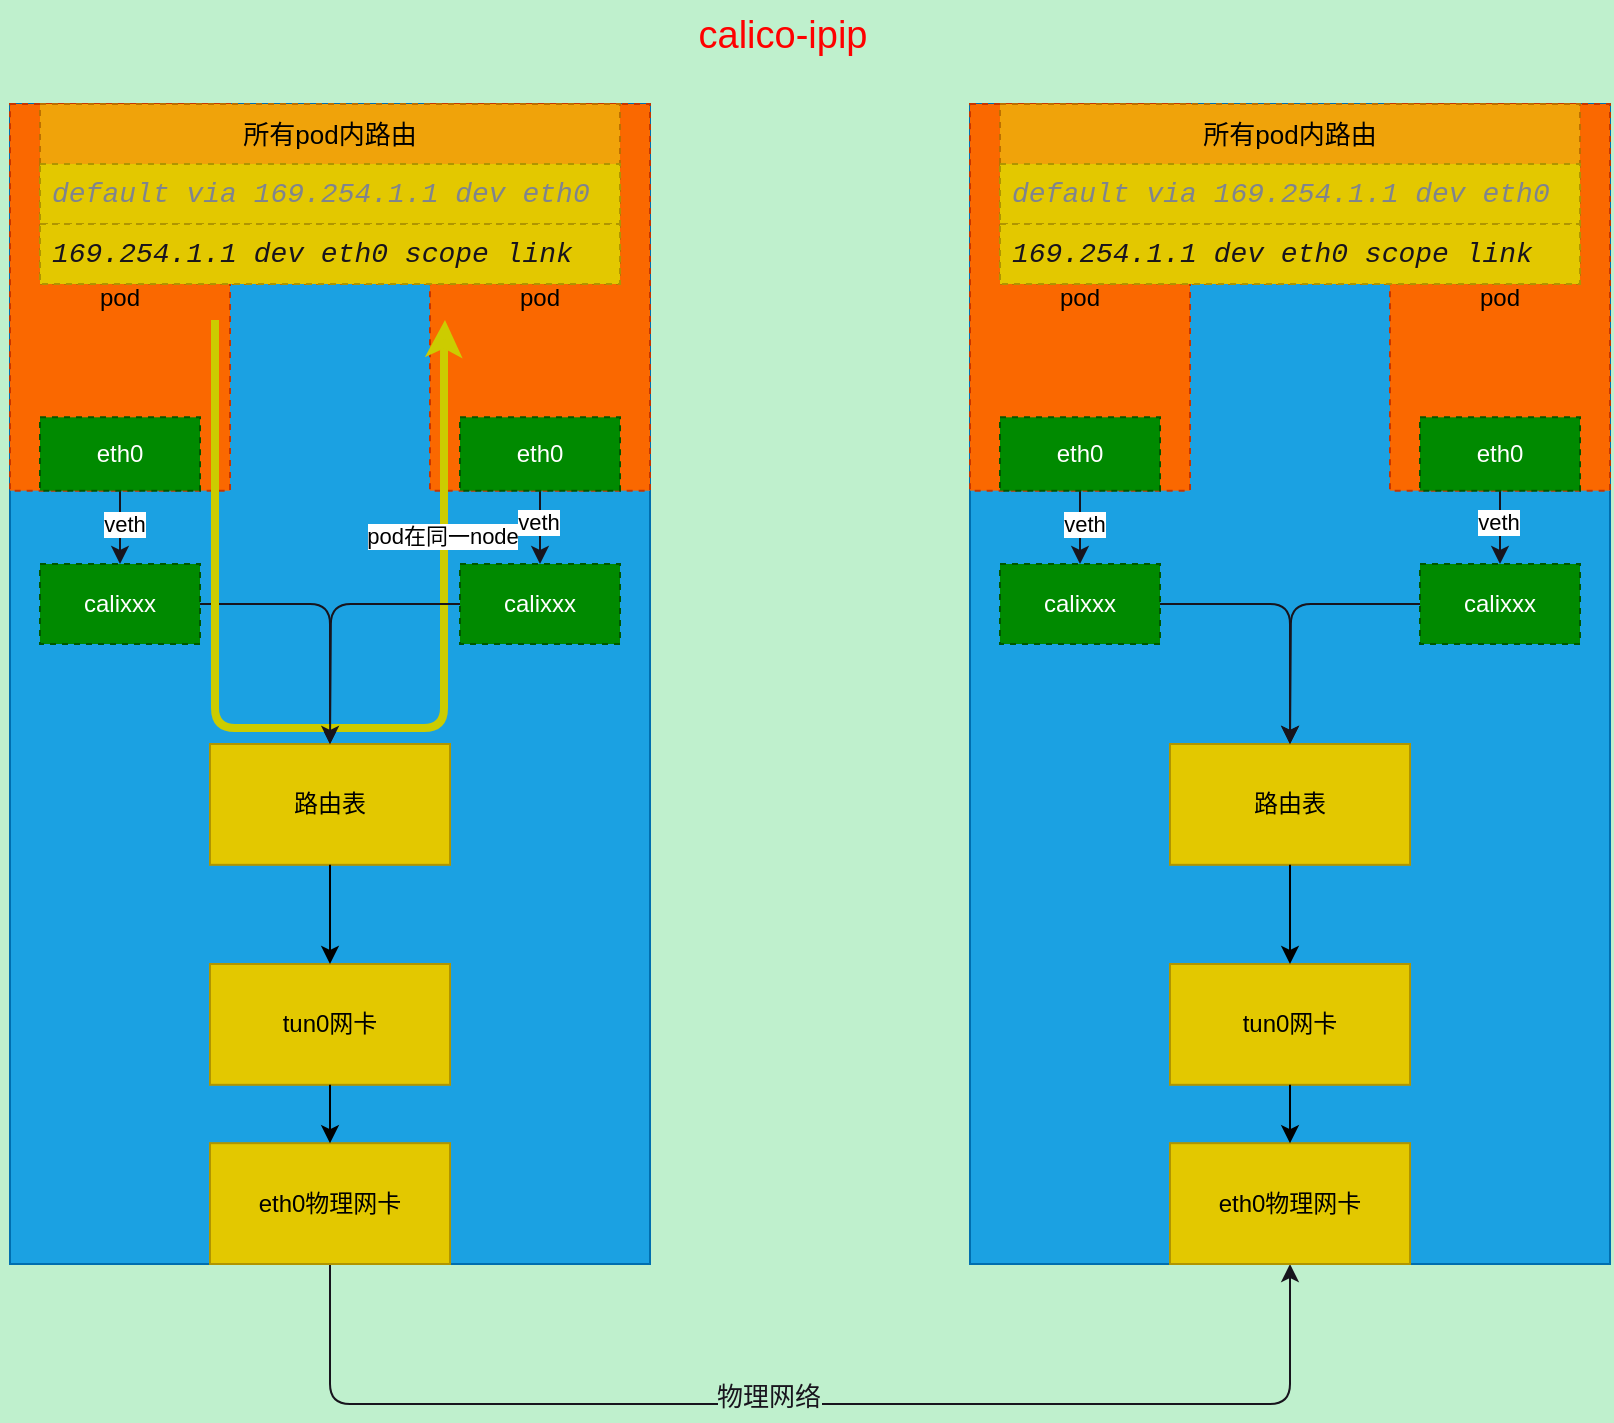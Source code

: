 <mxfile>
    <diagram id="-8RV91jiBXgCZmh8I0XD" name="第 1 页">
        <mxGraphModel dx="1386" dy="3201" grid="0" gridSize="10" guides="1" tooltips="1" connect="1" arrows="1" fold="1" page="1" pageScale="1" pageWidth="3300" pageHeight="2339" background="#BFF0CD" math="0" shadow="0">
            <root>
                <mxCell id="0"/>
                <mxCell id="1" parent="0"/>
                <mxCell id="148" style="edgeStyle=orthogonalEdgeStyle;html=1;entryX=0.5;entryY=1;entryDx=0;entryDy=0;strokeColor=#18141D;" parent="1" source="74" target="124" edge="1">
                    <mxGeometry relative="1" as="geometry">
                        <Array as="points">
                            <mxPoint x="360" y="570"/>
                            <mxPoint x="840" y="570"/>
                        </Array>
                    </mxGeometry>
                </mxCell>
                <mxCell id="188" value="&lt;span style=&quot;background-color: rgb(191, 240, 205);&quot;&gt;物理网络&lt;/span&gt;" style="edgeLabel;html=1;align=center;verticalAlign=middle;resizable=0;points=[];fontSize=13;fontColor=#18141D;" parent="148" vertex="1" connectable="0">
                    <mxGeometry x="-0.067" y="4" relative="1" as="geometry">
                        <mxPoint as="offset"/>
                    </mxGeometry>
                </mxCell>
                <mxCell id="74" value="" style="group;movable=1;resizable=1;rotatable=1;deletable=1;editable=1;connectable=1;" parent="1" vertex="1" connectable="0">
                    <mxGeometry x="200" y="-80" width="320" height="580" as="geometry"/>
                </mxCell>
                <mxCell id="28" value="" style="group;fillColor=#60a917;strokeColor=#2D7600;fontColor=#ffffff;movable=0;resizable=0;rotatable=0;deletable=0;editable=0;connectable=0;" parent="74" vertex="1" connectable="0">
                    <mxGeometry width="320" height="580" as="geometry"/>
                </mxCell>
                <mxCell id="11" value="" style="rounded=0;whiteSpace=wrap;html=1;fillColor=#1ba1e2;fontColor=#ffffff;strokeColor=#006EAF;movable=0;resizable=0;rotatable=0;deletable=0;editable=0;connectable=0;" parent="28" vertex="1">
                    <mxGeometry width="320" height="580" as="geometry"/>
                </mxCell>
                <mxCell id="16" style="edgeStyle=none;html=1;movable=0;resizable=0;rotatable=0;deletable=0;editable=0;connectable=0;" parent="28" source="4" target="11" edge="1">
                    <mxGeometry relative="1" as="geometry"/>
                </mxCell>
                <mxCell id="17" style="edgeStyle=none;html=1;movable=0;resizable=0;rotatable=0;deletable=0;editable=0;connectable=0;" parent="28" source="4" target="11" edge="1">
                    <mxGeometry relative="1" as="geometry"/>
                </mxCell>
                <mxCell id="18" style="edgeStyle=none;html=1;movable=0;resizable=0;rotatable=0;deletable=0;editable=0;connectable=0;" parent="28" source="4" target="11" edge="1">
                    <mxGeometry relative="1" as="geometry"/>
                </mxCell>
                <mxCell id="19" style="edgeStyle=none;html=1;movable=0;resizable=0;rotatable=0;deletable=0;editable=0;connectable=0;" parent="28" source="4" target="11" edge="1">
                    <mxGeometry relative="1" as="geometry"/>
                </mxCell>
                <mxCell id="4" value="pod" style="rounded=0;whiteSpace=wrap;html=1;fillColor=#fa6800;fontColor=#000000;strokeColor=#C73500;dashed=1;movable=0;resizable=0;rotatable=0;deletable=0;editable=0;connectable=0;" parent="28" vertex="1">
                    <mxGeometry width="110" height="193.333" as="geometry"/>
                </mxCell>
                <mxCell id="10" value="路由表" style="rounded=0;whiteSpace=wrap;html=1;fillColor=#e3c800;fontColor=#000000;strokeColor=#B09500;movable=0;resizable=0;rotatable=0;deletable=0;editable=0;connectable=0;" parent="28" vertex="1">
                    <mxGeometry x="100" y="320" width="120" height="60.417" as="geometry"/>
                </mxCell>
                <mxCell id="14" value="tun0网卡" style="rounded=0;whiteSpace=wrap;html=1;fillColor=#e3c800;fontColor=#000000;strokeColor=#B09500;movable=0;resizable=0;rotatable=0;deletable=0;editable=0;connectable=0;" parent="28" vertex="1">
                    <mxGeometry x="100" y="429.997" width="120" height="60.417" as="geometry"/>
                </mxCell>
                <mxCell id="25" style="edgeStyle=orthogonalEdgeStyle;html=1;movable=0;resizable=0;rotatable=0;deletable=0;editable=0;connectable=0;" parent="28" source="10" target="14" edge="1">
                    <mxGeometry relative="1" as="geometry"/>
                </mxCell>
                <mxCell id="15" value="eth0物理网卡" style="rounded=0;whiteSpace=wrap;html=1;fillColor=#e3c800;fontColor=#000000;strokeColor=#B09500;movable=0;resizable=0;rotatable=0;deletable=0;editable=0;connectable=0;" parent="28" vertex="1">
                    <mxGeometry x="100" y="519.583" width="120" height="60.417" as="geometry"/>
                </mxCell>
                <mxCell id="27" style="edgeStyle=orthogonalEdgeStyle;html=1;movable=0;resizable=0;rotatable=0;deletable=0;editable=0;connectable=0;" parent="28" source="14" target="15" edge="1">
                    <mxGeometry relative="1" as="geometry"/>
                </mxCell>
                <mxCell id="49" style="edgeStyle=orthogonalEdgeStyle;html=1;entryX=0.5;entryY=0;entryDx=0;entryDy=0;strokeColor=#18141D;movable=0;resizable=0;rotatable=0;deletable=0;editable=0;connectable=0;" parent="28" source="46" target="10" edge="1">
                    <mxGeometry relative="1" as="geometry"/>
                </mxCell>
                <mxCell id="46" value="calixxx" style="rounded=0;whiteSpace=wrap;html=1;dashed=1;fillColor=#008a00;fontColor=#ffffff;strokeColor=#005700;movable=0;resizable=0;rotatable=0;deletable=0;editable=0;connectable=0;" parent="28" vertex="1">
                    <mxGeometry x="15" y="230" width="80" height="40" as="geometry"/>
                </mxCell>
                <mxCell id="48" style="edgeStyle=orthogonalEdgeStyle;html=1;entryX=0.5;entryY=0;entryDx=0;entryDy=0;strokeColor=#18141D;movable=0;resizable=0;rotatable=0;deletable=0;editable=0;connectable=0;" parent="28" source="47" target="46" edge="1">
                    <mxGeometry relative="1" as="geometry"/>
                </mxCell>
                <mxCell id="50" value="veth" style="edgeLabel;html=1;align=center;verticalAlign=middle;resizable=0;points=[];movable=0;rotatable=0;deletable=0;editable=0;connectable=0;" parent="48" vertex="1" connectable="0">
                    <mxGeometry x="-0.093" y="2" relative="1" as="geometry">
                        <mxPoint as="offset"/>
                    </mxGeometry>
                </mxCell>
                <mxCell id="47" value="eth0" style="rounded=0;whiteSpace=wrap;html=1;dashed=1;fillColor=#008a00;strokeColor=#005700;fontColor=#ffffff;movable=0;resizable=0;rotatable=0;deletable=0;editable=0;connectable=0;" parent="28" vertex="1">
                    <mxGeometry x="15" y="156.66" width="80" height="36.67" as="geometry"/>
                </mxCell>
                <mxCell id="68" value="pod" style="rounded=0;whiteSpace=wrap;html=1;fillColor=#fa6800;fontColor=#000000;strokeColor=#C73500;dashed=1;movable=0;resizable=0;rotatable=0;deletable=0;editable=0;connectable=0;" parent="28" vertex="1">
                    <mxGeometry x="210" width="110" height="193.333" as="geometry"/>
                </mxCell>
                <mxCell id="71" style="edgeStyle=orthogonalEdgeStyle;html=1;entryX=0.5;entryY=0;entryDx=0;entryDy=0;strokeColor=#18141D;movable=0;resizable=0;rotatable=0;deletable=0;editable=0;connectable=0;" parent="28" source="69" target="70" edge="1">
                    <mxGeometry relative="1" as="geometry"/>
                </mxCell>
                <mxCell id="72" value="veth" style="edgeLabel;html=1;align=center;verticalAlign=middle;resizable=0;points=[];movable=0;rotatable=0;deletable=0;editable=0;connectable=0;" parent="71" vertex="1" connectable="0">
                    <mxGeometry x="-0.155" y="-1" relative="1" as="geometry">
                        <mxPoint as="offset"/>
                    </mxGeometry>
                </mxCell>
                <mxCell id="69" value="eth0" style="rounded=0;whiteSpace=wrap;html=1;dashed=1;fillColor=#008a00;strokeColor=#005700;fontColor=#ffffff;movable=0;resizable=0;rotatable=0;deletable=0;editable=0;connectable=0;" parent="28" vertex="1">
                    <mxGeometry x="225" y="156.66" width="80" height="36.67" as="geometry"/>
                </mxCell>
                <mxCell id="70" value="calixxx" style="rounded=0;whiteSpace=wrap;html=1;dashed=1;fillColor=#008a00;fontColor=#ffffff;strokeColor=#005700;movable=0;resizable=0;rotatable=0;deletable=0;editable=0;connectable=0;" parent="28" vertex="1">
                    <mxGeometry x="225" y="230" width="80" height="40" as="geometry"/>
                </mxCell>
                <mxCell id="175" value="所有pod内路由" style="swimlane;fontStyle=0;childLayout=stackLayout;horizontal=1;startSize=30;horizontalStack=0;resizeParent=1;resizeParentMax=0;resizeLast=0;collapsible=1;marginBottom=0;whiteSpace=wrap;html=1;dashed=1;fontSize=13;fillColor=#f0a30a;fontColor=#000000;strokeColor=#BD7000;" parent="28" vertex="1">
                    <mxGeometry x="15" width="290" height="90" as="geometry"/>
                </mxCell>
                <mxCell id="176" value="&lt;div style=&quot;color: rgb(171, 178, 191); font-family: &amp;quot;JetBrains Mono&amp;quot;, &amp;quot;Courier New&amp;quot;, monospace, Menlo, Monaco, &amp;quot;Courier New&amp;quot;, monospace; font-size: 14px; line-height: 21px;&quot;&gt;&lt;div style=&quot;line-height: 21px;&quot;&gt;&lt;span style=&quot;color: rgb(127, 132, 142); font-style: italic;&quot;&gt;default via 169.254.1.1 dev eth0 &lt;/span&gt;&lt;/div&gt;&lt;/div&gt;" style="text;strokeColor=#B09500;fillColor=#e3c800;align=left;verticalAlign=middle;spacingLeft=4;spacingRight=4;overflow=hidden;points=[[0,0.5],[1,0.5]];portConstraint=eastwest;rotatable=0;whiteSpace=wrap;html=1;dashed=1;fontSize=13;fontColor=#000000;" parent="175" vertex="1">
                    <mxGeometry y="30" width="290" height="30" as="geometry"/>
                </mxCell>
                <mxCell id="178" value="&lt;font color=&quot;#18141d&quot;&gt;&lt;span style=&quot;font-style: italic; font-family: &amp;quot;JetBrains Mono&amp;quot;, &amp;quot;Courier New&amp;quot;, monospace, Menlo, Monaco, &amp;quot;Courier New&amp;quot;, monospace; font-size: 14px;&quot;&gt;169.254.1.1 dev eth0 scope link &lt;/span&gt;&amp;nbsp;&lt;/font&gt;" style="text;strokeColor=#B09500;fillColor=#e3c800;align=left;verticalAlign=middle;spacingLeft=4;spacingRight=4;overflow=hidden;points=[[0,0.5],[1,0.5]];portConstraint=eastwest;rotatable=0;whiteSpace=wrap;html=1;dashed=1;fontSize=13;fontColor=#000000;" parent="175" vertex="1">
                    <mxGeometry y="60" width="290" height="30" as="geometry"/>
                </mxCell>
                <mxCell id="189" value="" style="endArrow=classic;html=1;edgeStyle=orthogonalEdgeStyle;strokeColor=#CCCC00;strokeWidth=4;fillColor=#e3c800;" parent="28" edge="1">
                    <mxGeometry width="50" height="50" relative="1" as="geometry">
                        <mxPoint x="102.5" y="108" as="sourcePoint"/>
                        <mxPoint x="217.5" y="108" as="targetPoint"/>
                        <Array as="points">
                            <mxPoint x="103" y="312"/>
                            <mxPoint x="217" y="312"/>
                            <mxPoint x="217" y="123"/>
                        </Array>
                    </mxGeometry>
                </mxCell>
                <mxCell id="195" value="pod在同一node" style="edgeLabel;html=1;align=center;verticalAlign=middle;resizable=0;points=[];" parent="189" vertex="1" connectable="0">
                    <mxGeometry x="0.646" relative="1" as="geometry">
                        <mxPoint x="-1" y="16" as="offset"/>
                    </mxGeometry>
                </mxCell>
                <mxCell id="73" style="edgeStyle=orthogonalEdgeStyle;html=1;strokeColor=#18141D;movable=0;resizable=0;rotatable=0;deletable=0;editable=0;connectable=0;" parent="74" source="70" edge="1">
                    <mxGeometry relative="1" as="geometry">
                        <mxPoint x="160" y="320" as="targetPoint"/>
                    </mxGeometry>
                </mxCell>
                <mxCell id="124" value="" style="group;movable=1;resizable=1;rotatable=1;deletable=1;editable=1;connectable=1;" parent="1" vertex="1" connectable="0">
                    <mxGeometry x="680" y="-80" width="320" height="580" as="geometry"/>
                </mxCell>
                <mxCell id="125" value="" style="group;fillColor=#60a917;strokeColor=#2D7600;fontColor=#ffffff;movable=0;resizable=0;rotatable=0;deletable=0;editable=0;connectable=0;" parent="124" vertex="1" connectable="0">
                    <mxGeometry width="320" height="580" as="geometry"/>
                </mxCell>
                <mxCell id="126" value="" style="rounded=0;whiteSpace=wrap;html=1;fillColor=#1ba1e2;fontColor=#ffffff;strokeColor=#006EAF;movable=0;resizable=0;rotatable=0;deletable=0;editable=0;connectable=0;" parent="125" vertex="1">
                    <mxGeometry width="320" height="580" as="geometry"/>
                </mxCell>
                <mxCell id="127" style="edgeStyle=none;html=1;movable=0;resizable=0;rotatable=0;deletable=0;editable=0;connectable=0;" parent="125" source="131" target="126" edge="1">
                    <mxGeometry relative="1" as="geometry"/>
                </mxCell>
                <mxCell id="128" style="edgeStyle=none;html=1;movable=0;resizable=0;rotatable=0;deletable=0;editable=0;connectable=0;" parent="125" source="131" target="126" edge="1">
                    <mxGeometry relative="1" as="geometry"/>
                </mxCell>
                <mxCell id="129" style="edgeStyle=none;html=1;movable=0;resizable=0;rotatable=0;deletable=0;editable=0;connectable=0;" parent="125" source="131" target="126" edge="1">
                    <mxGeometry relative="1" as="geometry"/>
                </mxCell>
                <mxCell id="130" style="edgeStyle=none;html=1;movable=0;resizable=0;rotatable=0;deletable=0;editable=0;connectable=0;" parent="125" source="131" target="126" edge="1">
                    <mxGeometry relative="1" as="geometry"/>
                </mxCell>
                <mxCell id="131" value="pod" style="rounded=0;whiteSpace=wrap;html=1;fillColor=#fa6800;fontColor=#000000;strokeColor=#C73500;dashed=1;movable=0;resizable=0;rotatable=0;deletable=0;editable=0;connectable=0;" parent="125" vertex="1">
                    <mxGeometry width="110" height="193.333" as="geometry"/>
                </mxCell>
                <mxCell id="132" value="路由表" style="rounded=0;whiteSpace=wrap;html=1;fillColor=#e3c800;fontColor=#000000;strokeColor=#B09500;movable=0;resizable=0;rotatable=0;deletable=0;editable=0;connectable=0;" parent="125" vertex="1">
                    <mxGeometry x="100" y="320" width="120" height="60.417" as="geometry"/>
                </mxCell>
                <mxCell id="133" value="tun0网卡" style="rounded=0;whiteSpace=wrap;html=1;fillColor=#e3c800;fontColor=#000000;strokeColor=#B09500;movable=0;resizable=0;rotatable=0;deletable=0;editable=0;connectable=0;" parent="125" vertex="1">
                    <mxGeometry x="100" y="429.997" width="120" height="60.417" as="geometry"/>
                </mxCell>
                <mxCell id="134" style="edgeStyle=orthogonalEdgeStyle;html=1;movable=0;resizable=0;rotatable=0;deletable=0;editable=0;connectable=0;" parent="125" source="132" target="133" edge="1">
                    <mxGeometry relative="1" as="geometry"/>
                </mxCell>
                <mxCell id="135" value="eth0物理网卡" style="rounded=0;whiteSpace=wrap;html=1;fillColor=#e3c800;fontColor=#000000;strokeColor=#B09500;movable=0;resizable=0;rotatable=0;deletable=0;editable=0;connectable=0;" parent="125" vertex="1">
                    <mxGeometry x="100" y="519.583" width="120" height="60.417" as="geometry"/>
                </mxCell>
                <mxCell id="136" style="edgeStyle=orthogonalEdgeStyle;html=1;movable=0;resizable=0;rotatable=0;deletable=0;editable=0;connectable=0;" parent="125" source="133" target="135" edge="1">
                    <mxGeometry relative="1" as="geometry"/>
                </mxCell>
                <mxCell id="137" style="edgeStyle=orthogonalEdgeStyle;html=1;entryX=0.5;entryY=0;entryDx=0;entryDy=0;strokeColor=#18141D;movable=0;resizable=0;rotatable=0;deletable=0;editable=0;connectable=0;" parent="125" source="138" target="132" edge="1">
                    <mxGeometry relative="1" as="geometry"/>
                </mxCell>
                <mxCell id="138" value="calixxx" style="rounded=0;whiteSpace=wrap;html=1;dashed=1;fillColor=#008a00;fontColor=#ffffff;strokeColor=#005700;movable=0;resizable=0;rotatable=0;deletable=0;editable=0;connectable=0;" parent="125" vertex="1">
                    <mxGeometry x="15" y="230" width="80" height="40" as="geometry"/>
                </mxCell>
                <mxCell id="139" style="edgeStyle=orthogonalEdgeStyle;html=1;entryX=0.5;entryY=0;entryDx=0;entryDy=0;strokeColor=#18141D;movable=0;resizable=0;rotatable=0;deletable=0;editable=0;connectable=0;" parent="125" source="141" target="138" edge="1">
                    <mxGeometry relative="1" as="geometry"/>
                </mxCell>
                <mxCell id="140" value="veth" style="edgeLabel;html=1;align=center;verticalAlign=middle;resizable=0;points=[];movable=0;rotatable=0;deletable=0;editable=0;connectable=0;" parent="139" vertex="1" connectable="0">
                    <mxGeometry x="-0.093" y="2" relative="1" as="geometry">
                        <mxPoint as="offset"/>
                    </mxGeometry>
                </mxCell>
                <mxCell id="141" value="eth0" style="rounded=0;whiteSpace=wrap;html=1;dashed=1;fillColor=#008a00;strokeColor=#005700;fontColor=#ffffff;movable=0;resizable=0;rotatable=0;deletable=0;editable=0;connectable=0;" parent="125" vertex="1">
                    <mxGeometry x="15" y="156.66" width="80" height="36.67" as="geometry"/>
                </mxCell>
                <mxCell id="142" value="pod" style="rounded=0;whiteSpace=wrap;html=1;fillColor=#fa6800;fontColor=#000000;strokeColor=#C73500;dashed=1;movable=0;resizable=0;rotatable=0;deletable=0;editable=0;connectable=0;" parent="125" vertex="1">
                    <mxGeometry x="210" width="110" height="193.333" as="geometry"/>
                </mxCell>
                <mxCell id="143" style="edgeStyle=orthogonalEdgeStyle;html=1;entryX=0.5;entryY=0;entryDx=0;entryDy=0;strokeColor=#18141D;movable=0;resizable=0;rotatable=0;deletable=0;editable=0;connectable=0;" parent="125" source="145" target="146" edge="1">
                    <mxGeometry relative="1" as="geometry"/>
                </mxCell>
                <mxCell id="144" value="veth" style="edgeLabel;html=1;align=center;verticalAlign=middle;resizable=0;points=[];movable=0;rotatable=0;deletable=0;editable=0;connectable=0;" parent="143" vertex="1" connectable="0">
                    <mxGeometry x="-0.155" y="-1" relative="1" as="geometry">
                        <mxPoint as="offset"/>
                    </mxGeometry>
                </mxCell>
                <mxCell id="145" value="eth0" style="rounded=0;whiteSpace=wrap;html=1;dashed=1;fillColor=#008a00;strokeColor=#005700;fontColor=#ffffff;movable=0;resizable=0;rotatable=0;deletable=0;editable=0;connectable=0;" parent="125" vertex="1">
                    <mxGeometry x="225" y="156.66" width="80" height="36.67" as="geometry"/>
                </mxCell>
                <mxCell id="146" value="calixxx" style="rounded=0;whiteSpace=wrap;html=1;dashed=1;fillColor=#008a00;fontColor=#ffffff;strokeColor=#005700;movable=0;resizable=0;rotatable=0;deletable=0;editable=0;connectable=0;" parent="125" vertex="1">
                    <mxGeometry x="225" y="230" width="80" height="40" as="geometry"/>
                </mxCell>
                <mxCell id="147" style="edgeStyle=orthogonalEdgeStyle;html=1;strokeColor=#18141D;movable=0;resizable=0;rotatable=0;deletable=0;editable=0;connectable=0;" parent="124" source="146" edge="1">
                    <mxGeometry relative="1" as="geometry">
                        <mxPoint x="160" y="320" as="targetPoint"/>
                    </mxGeometry>
                </mxCell>
                <mxCell id="185" value="所有pod内路由" style="swimlane;fontStyle=0;childLayout=stackLayout;horizontal=1;startSize=30;horizontalStack=0;resizeParent=1;resizeParentMax=0;resizeLast=0;collapsible=1;marginBottom=0;whiteSpace=wrap;html=1;dashed=1;fontSize=13;fillColor=#f0a30a;fontColor=#000000;strokeColor=#BD7000;" parent="124" vertex="1">
                    <mxGeometry x="15" width="290" height="90" as="geometry"/>
                </mxCell>
                <mxCell id="186" value="&lt;div style=&quot;color: rgb(171, 178, 191); font-family: &amp;quot;JetBrains Mono&amp;quot;, &amp;quot;Courier New&amp;quot;, monospace, Menlo, Monaco, &amp;quot;Courier New&amp;quot;, monospace; font-size: 14px; line-height: 21px;&quot;&gt;&lt;div style=&quot;line-height: 21px;&quot;&gt;&lt;span style=&quot;color: rgb(127, 132, 142); font-style: italic;&quot;&gt;default via 169.254.1.1 dev eth0 &lt;/span&gt;&lt;/div&gt;&lt;/div&gt;" style="text;strokeColor=#B09500;fillColor=#e3c800;align=left;verticalAlign=middle;spacingLeft=4;spacingRight=4;overflow=hidden;points=[[0,0.5],[1,0.5]];portConstraint=eastwest;rotatable=0;whiteSpace=wrap;html=1;dashed=1;fontSize=13;fontColor=#000000;" parent="185" vertex="1">
                    <mxGeometry y="30" width="290" height="30" as="geometry"/>
                </mxCell>
                <mxCell id="187" value="&lt;font color=&quot;#18141d&quot;&gt;&lt;span style=&quot;font-style: italic; font-family: &amp;quot;JetBrains Mono&amp;quot;, &amp;quot;Courier New&amp;quot;, monospace, Menlo, Monaco, &amp;quot;Courier New&amp;quot;, monospace; font-size: 14px;&quot;&gt;169.254.1.1 dev eth0 scope link &lt;/span&gt;&amp;nbsp;&lt;/font&gt;" style="text;strokeColor=#B09500;fillColor=#e3c800;align=left;verticalAlign=middle;spacingLeft=4;spacingRight=4;overflow=hidden;points=[[0,0.5],[1,0.5]];portConstraint=eastwest;rotatable=0;whiteSpace=wrap;html=1;dashed=1;fontSize=13;fontColor=#000000;" parent="185" vertex="1">
                    <mxGeometry y="60" width="290" height="30" as="geometry"/>
                </mxCell>
                <mxCell id="196" value="&lt;font style=&quot;font-size: 19px;&quot; color=&quot;#ff0000&quot;&gt;calico-ipip&lt;/font&gt;" style="text;html=1;align=center;verticalAlign=middle;resizable=0;points=[];autosize=1;strokeColor=none;fillColor=none;strokeWidth=5;" vertex="1" parent="1">
                    <mxGeometry x="535" y="-132" width="102" height="35" as="geometry"/>
                </mxCell>
            </root>
        </mxGraphModel>
    </diagram>
</mxfile>